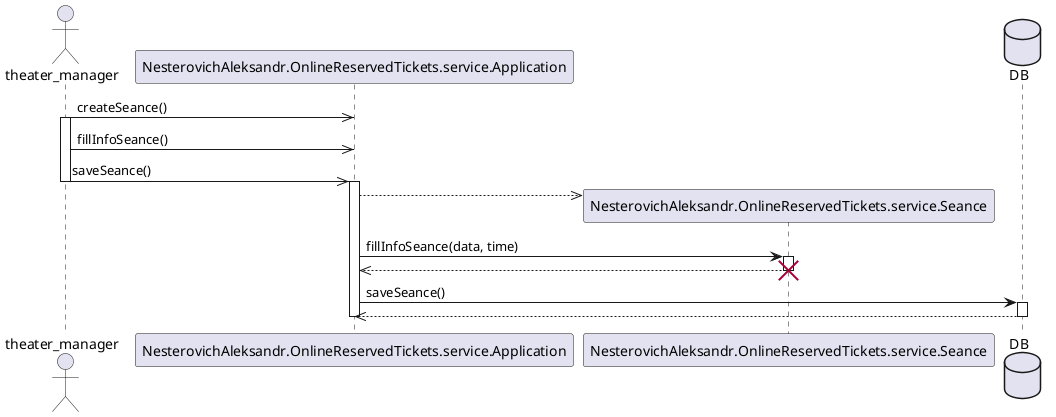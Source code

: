 @startuml

actor theater_manager

theater_manager ->> NesterovichAleksandr.OnlineReservedTickets.service.Application : createSeance()
activate theater_manager
theater_manager ->> NesterovichAleksandr.OnlineReservedTickets.service.Application : fillInfoSeance()
theater_manager ->> NesterovichAleksandr.OnlineReservedTickets.service.Application : saveSeance()
deactivate theater_manager

activate NesterovichAleksandr.OnlineReservedTickets.service.Application
create NesterovichAleksandr.OnlineReservedTickets.service.Seance
NesterovichAleksandr.OnlineReservedTickets.service.Application -->> NesterovichAleksandr.OnlineReservedTickets.service.Seance
NesterovichAleksandr.OnlineReservedTickets.service.Application -> NesterovichAleksandr.OnlineReservedTickets.service.Seance : fillInfoSeance(data, time)
activate NesterovichAleksandr.OnlineReservedTickets.service.Seance
NesterovichAleksandr.OnlineReservedTickets.service.Application <<-- NesterovichAleksandr.OnlineReservedTickets.service.Seance
deactivate NesterovichAleksandr.OnlineReservedTickets.service.Seance
destroy NesterovichAleksandr.OnlineReservedTickets.service.Seance

database DB

NesterovichAleksandr.OnlineReservedTickets.service.Application -> DB : saveSeance()
activate DB
NesterovichAleksandr.OnlineReservedTickets.service.Application <<-- DB
deactivate DB

deactivate NesterovichAleksandr.OnlineReservedTickets.service.Application

@enduml
